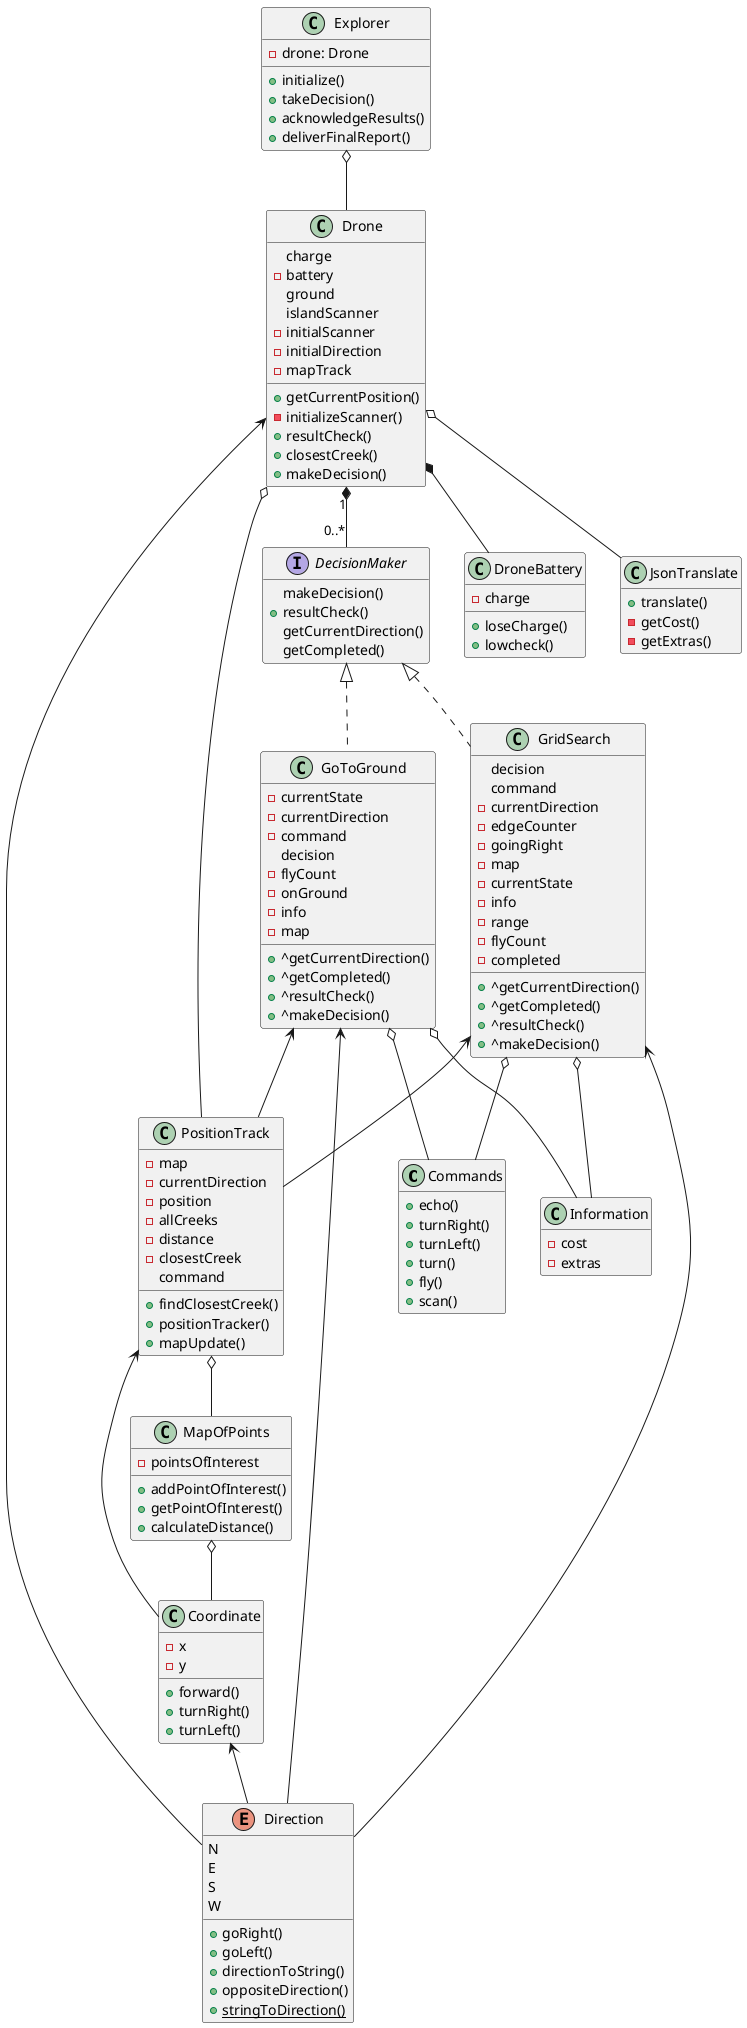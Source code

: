 @startuml HighLevelClassDiagram

hide empty members

class Commands {
    + echo()
    + turnRight()
    + turnLeft()
    + turn()
    + fly()
    + scan()
}

class Coordinate {
    - x
    - y
    + forward()
    + turnRight()
    + turnLeft()
}

interface DecisionMaker {
    makeDecision()
    + resultCheck()
    getCurrentDirection()
    getCompleted()
}

enum Direction {
    N
    E
    S
    W
    + goRight()
    + goLeft()
    + directionToString()
    + oppositeDirection()
    + {static} stringToDirection()
}

class Drone {
    charge
    - battery
    ground
    islandScanner
    - initialScanner
    - initialDirection
    - mapTrack
    + getCurrentPosition()
    - initializeScanner()
    + resultCheck()
    + closestCreek()
    + makeDecision()
}

class DroneBattery {
    - charge
    + loseCharge()
    + lowcheck()
}

class Explorer {
    - drone: Drone
    + initialize()
    + takeDecision()
    + acknowledgeResults()
    + deliverFinalReport()
}

class GoToGround implements DecisionMaker {
    - currentState
    - currentDirection
    - command
    decision
    - flyCount
    - onGround
    - info
    - map
    + ^getCurrentDirection()
    + ^getCompleted()
    + ^resultCheck()
    + ^makeDecision()
}

class GridSearch implements DecisionMaker {
    decision
    command
    - currentDirection
    - edgeCounter
    - goingRight
    - map
    - currentState
    - info
    - range
    - flyCount
    - completed
    + ^getCurrentDirection()
    + ^getCompleted()
    + ^resultCheck()
    + ^makeDecision()
}

class Information {
    - cost
    - extras
}

class JsonTranslate {
    + translate()
    - getCost()
    - getExtras()
}

class MapOfPoints {
    - pointsOfInterest
    + addPointOfInterest()
    + getPointOfInterest()
    + calculateDistance()
}

class PositionTrack {
    - map
    - currentDirection
    - position
    - allCreeks
    - distance
    - closestCreek
    command
    + findClosestCreek()
    + positionTracker()
    + mapUpdate()
}

Explorer o-- Drone
Drone "1" *-- "0..*" DecisionMaker
Drone o-- JsonTranslate
Drone *-- DroneBattery
GoToGround o-- Commands
GridSearch o-- Commands
MapOfPoints o-- Coordinate
GoToGround <-- PositionTrack
GridSearch <-- PositionTrack
PositionTrack <-- Coordinate
GoToGround o-- Information
GridSearch o-- Information
Drone <-- Direction
GoToGround <-- Direction
GridSearch <-- Direction
Drone o- PositionTrack
PositionTrack o-- MapOfPoints
Coordinate <-- Direction
@enduml